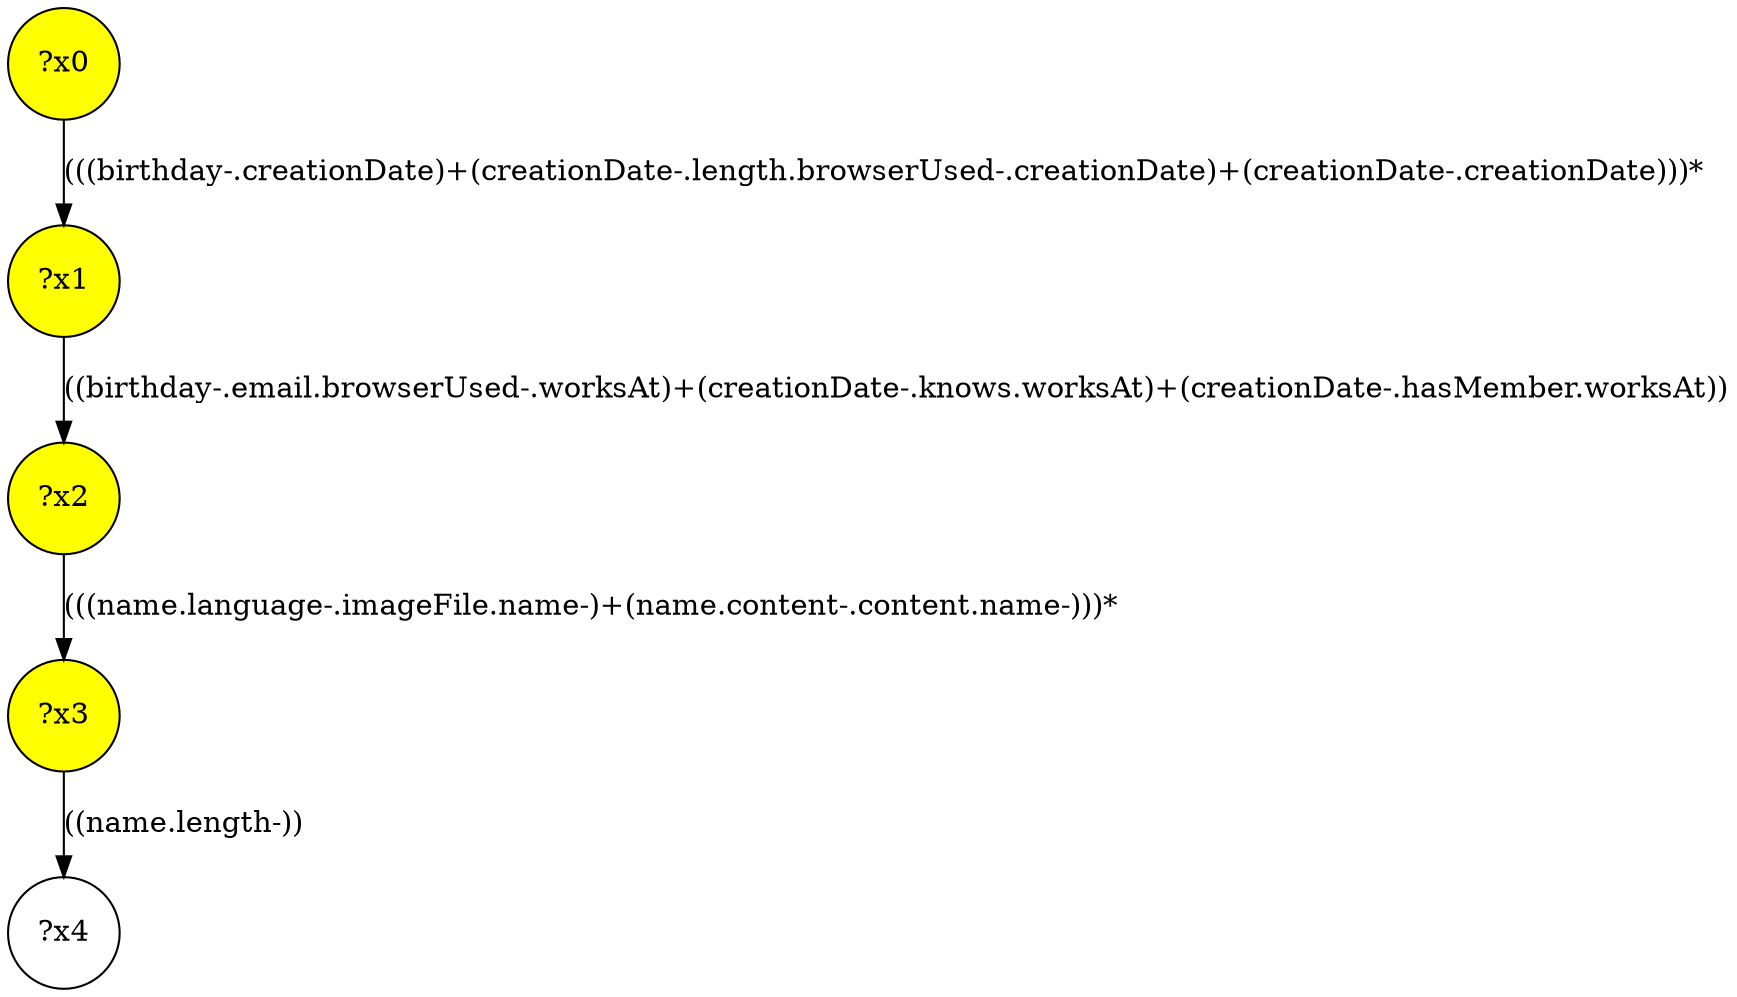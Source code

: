 digraph g {
	x3 [fillcolor="yellow", style="filled," shape=circle, label="?x3"];
	x0 [fillcolor="yellow", style="filled," shape=circle, label="?x0"];
	x2 [fillcolor="yellow", style="filled," shape=circle, label="?x2"];
	x1 [fillcolor="yellow", style="filled," shape=circle, label="?x1"];
	x0 -> x1 [label="(((birthday-.creationDate)+(creationDate-.length.browserUsed-.creationDate)+(creationDate-.creationDate)))*"];
	x1 -> x2 [label="((birthday-.email.browserUsed-.worksAt)+(creationDate-.knows.worksAt)+(creationDate-.hasMember.worksAt))"];
	x2 -> x3 [label="(((name.language-.imageFile.name-)+(name.content-.content.name-)))*"];
	x4 [shape=circle, label="?x4"];
	x3 -> x4 [label="((name.length-))"];
}
